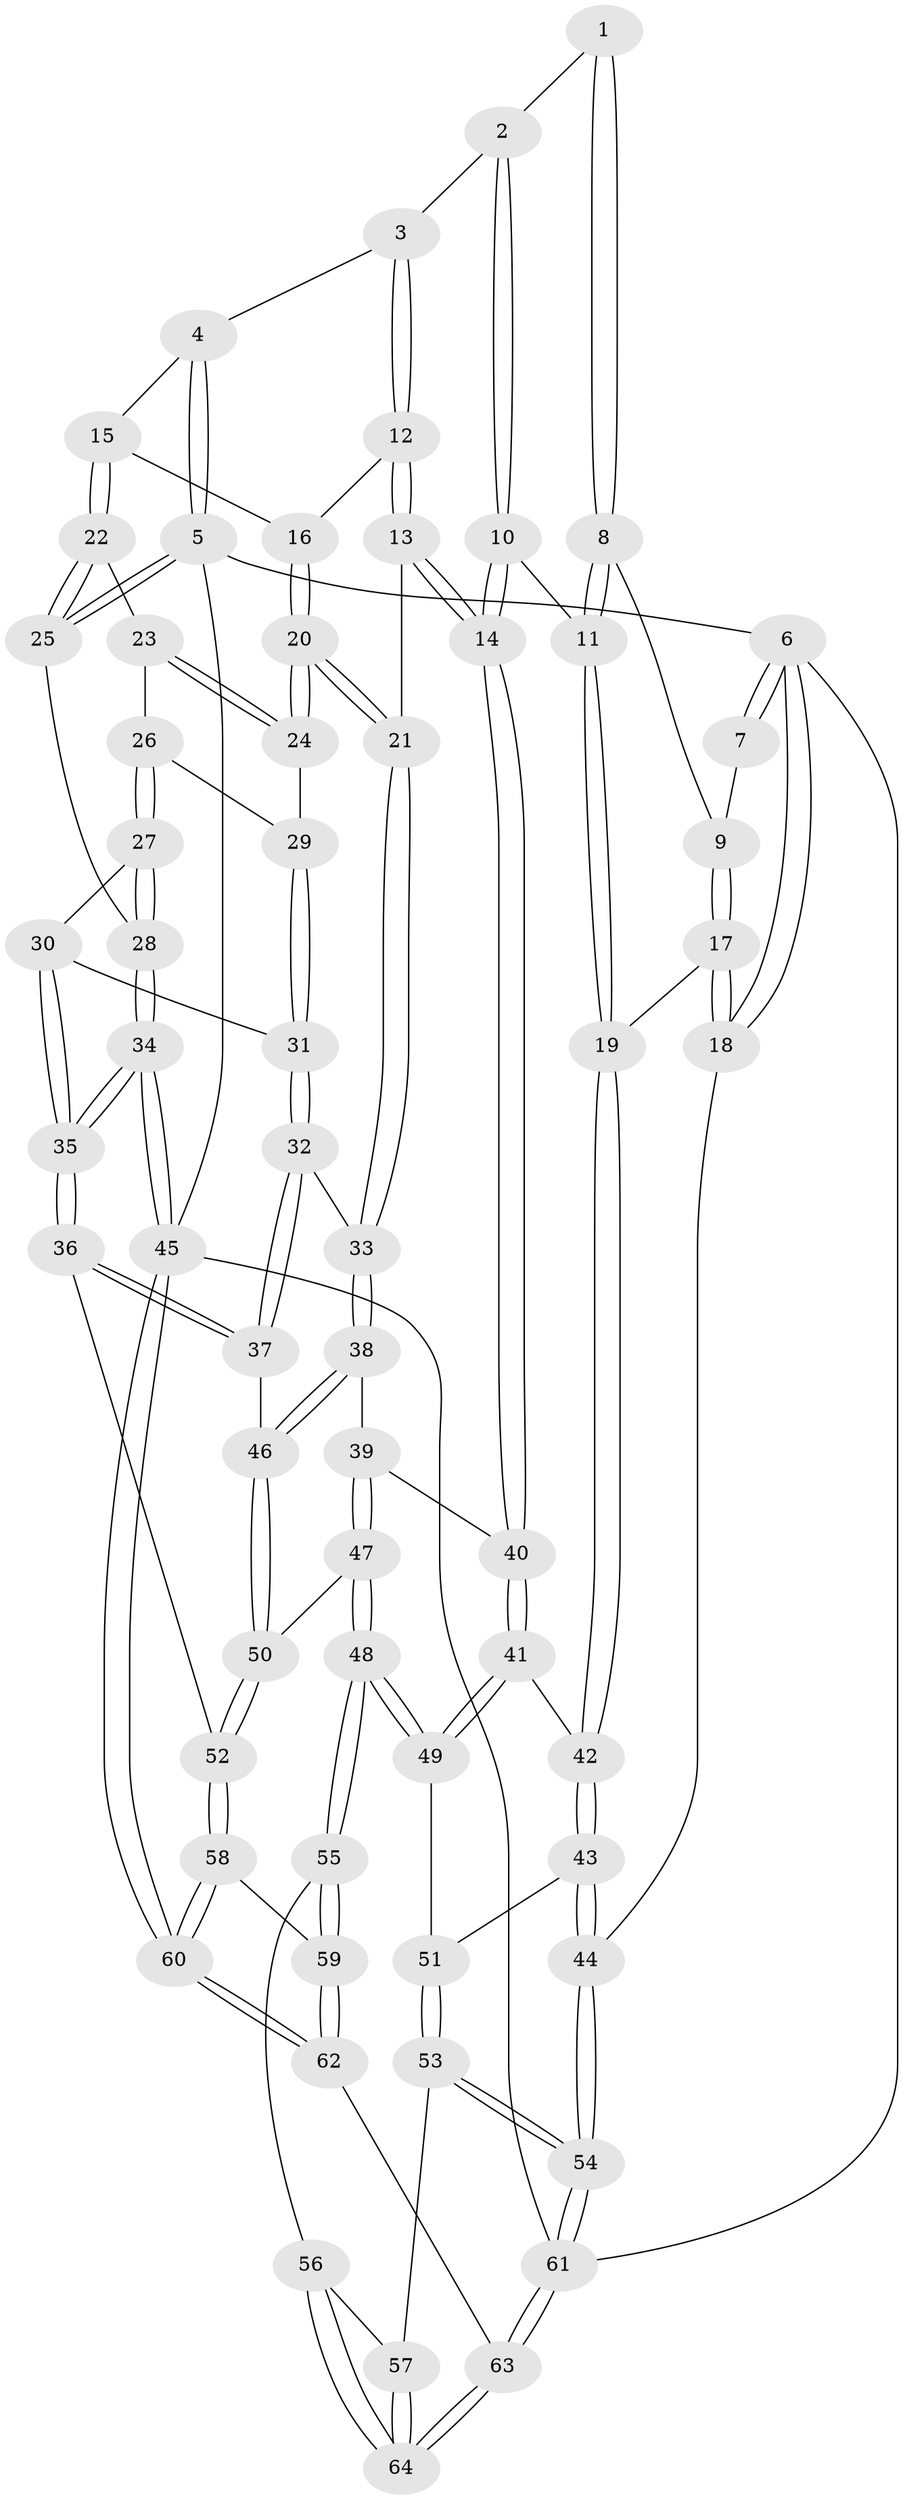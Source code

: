 // Generated by graph-tools (version 1.1) at 2025/03/03/09/25 03:03:18]
// undirected, 64 vertices, 157 edges
graph export_dot {
graph [start="1"]
  node [color=gray90,style=filled];
  1 [pos="+0.3874114076273868+0"];
  2 [pos="+0.47201319794019264+0"];
  3 [pos="+0.6598257430144568+0"];
  4 [pos="+0.6646460299721196+0"];
  5 [pos="+1+0"];
  6 [pos="+0+0"];
  7 [pos="+0.07356027709287927+0"];
  8 [pos="+0.2863061582742868+0.17994607102768562"];
  9 [pos="+0.11822585972369665+0.11081760699109258"];
  10 [pos="+0.42470681619628514+0.3495300495812134"];
  11 [pos="+0.3301661553651528+0.32258441571941426"];
  12 [pos="+0.6101020753071748+0.1420808578025025"];
  13 [pos="+0.45734546345038146+0.34786590919759186"];
  14 [pos="+0.4265318719473068+0.35060341536206274"];
  15 [pos="+0.8296059068471663+0.20122917249659245"];
  16 [pos="+0.6932268088186891+0.2440205886539912"];
  17 [pos="+0+0.3336312728248736"];
  18 [pos="+0+0.3369182308369936"];
  19 [pos="+0.12620809847871314+0.3957175587396066"];
  20 [pos="+0.6696862280681732+0.3289701310109786"];
  21 [pos="+0.5550393104317295+0.3827963964720265"];
  22 [pos="+0.8402136818501205+0.2100323771414527"];
  23 [pos="+0.8540357749233336+0.250912919355366"];
  24 [pos="+0.6761713786571404+0.3305502236884815"];
  25 [pos="+1+0"];
  26 [pos="+0.8685605124861082+0.27708101387755085"];
  27 [pos="+0.8901566160464839+0.30745206133979974"];
  28 [pos="+1+0.3302352849167935"];
  29 [pos="+0.7162524910277817+0.3525913678612151"];
  30 [pos="+0.8474791204335592+0.4046428583797726"];
  31 [pos="+0.7979496996012673+0.42930657009807033"];
  32 [pos="+0.7430146139052757+0.5067586270900464"];
  33 [pos="+0.6477029046401737+0.5065265841494082"];
  34 [pos="+1+0.7439428104151605"];
  35 [pos="+1+0.7389106515641373"];
  36 [pos="+1+0.7033908602967701"];
  37 [pos="+0.8211480925150877+0.6154144997096629"];
  38 [pos="+0.6148812735924926+0.5864642629677749"];
  39 [pos="+0.41517774481918707+0.5865873288380209"];
  40 [pos="+0.40497650626656706+0.5699594603769025"];
  41 [pos="+0.19558643751205623+0.6116942328849122"];
  42 [pos="+0.13889961162935294+0.4679376438143528"];
  43 [pos="+0+0.6937686259943223"];
  44 [pos="+0+0.6841474127953033"];
  45 [pos="+1+1"];
  46 [pos="+0.6337880905687541+0.7017773555875993"];
  47 [pos="+0.4396307905327195+0.7489001575882723"];
  48 [pos="+0.38376788239258053+0.8155535677504686"];
  49 [pos="+0.176066256726604+0.6837203028566832"];
  50 [pos="+0.6204161415366853+0.7439982625038478"];
  51 [pos="+0.1046381336878364+0.7367292670220458"];
  52 [pos="+0.6455509171475114+0.779901529393147"];
  53 [pos="+0.11580379299332377+0.8698234233730627"];
  54 [pos="+0+1"];
  55 [pos="+0.38284794734778227+0.8230845113326256"];
  56 [pos="+0.3809636452042354+0.8243923243541135"];
  57 [pos="+0.13846913361312066+0.9027693880199342"];
  58 [pos="+0.6638267774163968+0.8609699695818259"];
  59 [pos="+0.46948176992727436+0.9737809467613514"];
  60 [pos="+1+1"];
  61 [pos="+0+1"];
  62 [pos="+0.4718845007042338+1"];
  63 [pos="+0.1552899214065873+1"];
  64 [pos="+0.16703499446908246+1"];
  1 -- 2;
  1 -- 8;
  1 -- 8;
  2 -- 3;
  2 -- 10;
  2 -- 10;
  3 -- 4;
  3 -- 12;
  3 -- 12;
  4 -- 5;
  4 -- 5;
  4 -- 15;
  5 -- 6;
  5 -- 25;
  5 -- 25;
  5 -- 45;
  6 -- 7;
  6 -- 7;
  6 -- 18;
  6 -- 18;
  6 -- 61;
  7 -- 9;
  8 -- 9;
  8 -- 11;
  8 -- 11;
  9 -- 17;
  9 -- 17;
  10 -- 11;
  10 -- 14;
  10 -- 14;
  11 -- 19;
  11 -- 19;
  12 -- 13;
  12 -- 13;
  12 -- 16;
  13 -- 14;
  13 -- 14;
  13 -- 21;
  14 -- 40;
  14 -- 40;
  15 -- 16;
  15 -- 22;
  15 -- 22;
  16 -- 20;
  16 -- 20;
  17 -- 18;
  17 -- 18;
  17 -- 19;
  18 -- 44;
  19 -- 42;
  19 -- 42;
  20 -- 21;
  20 -- 21;
  20 -- 24;
  20 -- 24;
  21 -- 33;
  21 -- 33;
  22 -- 23;
  22 -- 25;
  22 -- 25;
  23 -- 24;
  23 -- 24;
  23 -- 26;
  24 -- 29;
  25 -- 28;
  26 -- 27;
  26 -- 27;
  26 -- 29;
  27 -- 28;
  27 -- 28;
  27 -- 30;
  28 -- 34;
  28 -- 34;
  29 -- 31;
  29 -- 31;
  30 -- 31;
  30 -- 35;
  30 -- 35;
  31 -- 32;
  31 -- 32;
  32 -- 33;
  32 -- 37;
  32 -- 37;
  33 -- 38;
  33 -- 38;
  34 -- 35;
  34 -- 35;
  34 -- 45;
  34 -- 45;
  35 -- 36;
  35 -- 36;
  36 -- 37;
  36 -- 37;
  36 -- 52;
  37 -- 46;
  38 -- 39;
  38 -- 46;
  38 -- 46;
  39 -- 40;
  39 -- 47;
  39 -- 47;
  40 -- 41;
  40 -- 41;
  41 -- 42;
  41 -- 49;
  41 -- 49;
  42 -- 43;
  42 -- 43;
  43 -- 44;
  43 -- 44;
  43 -- 51;
  44 -- 54;
  44 -- 54;
  45 -- 60;
  45 -- 60;
  45 -- 61;
  46 -- 50;
  46 -- 50;
  47 -- 48;
  47 -- 48;
  47 -- 50;
  48 -- 49;
  48 -- 49;
  48 -- 55;
  48 -- 55;
  49 -- 51;
  50 -- 52;
  50 -- 52;
  51 -- 53;
  51 -- 53;
  52 -- 58;
  52 -- 58;
  53 -- 54;
  53 -- 54;
  53 -- 57;
  54 -- 61;
  54 -- 61;
  55 -- 56;
  55 -- 59;
  55 -- 59;
  56 -- 57;
  56 -- 64;
  56 -- 64;
  57 -- 64;
  57 -- 64;
  58 -- 59;
  58 -- 60;
  58 -- 60;
  59 -- 62;
  59 -- 62;
  60 -- 62;
  60 -- 62;
  61 -- 63;
  61 -- 63;
  62 -- 63;
  63 -- 64;
  63 -- 64;
}
